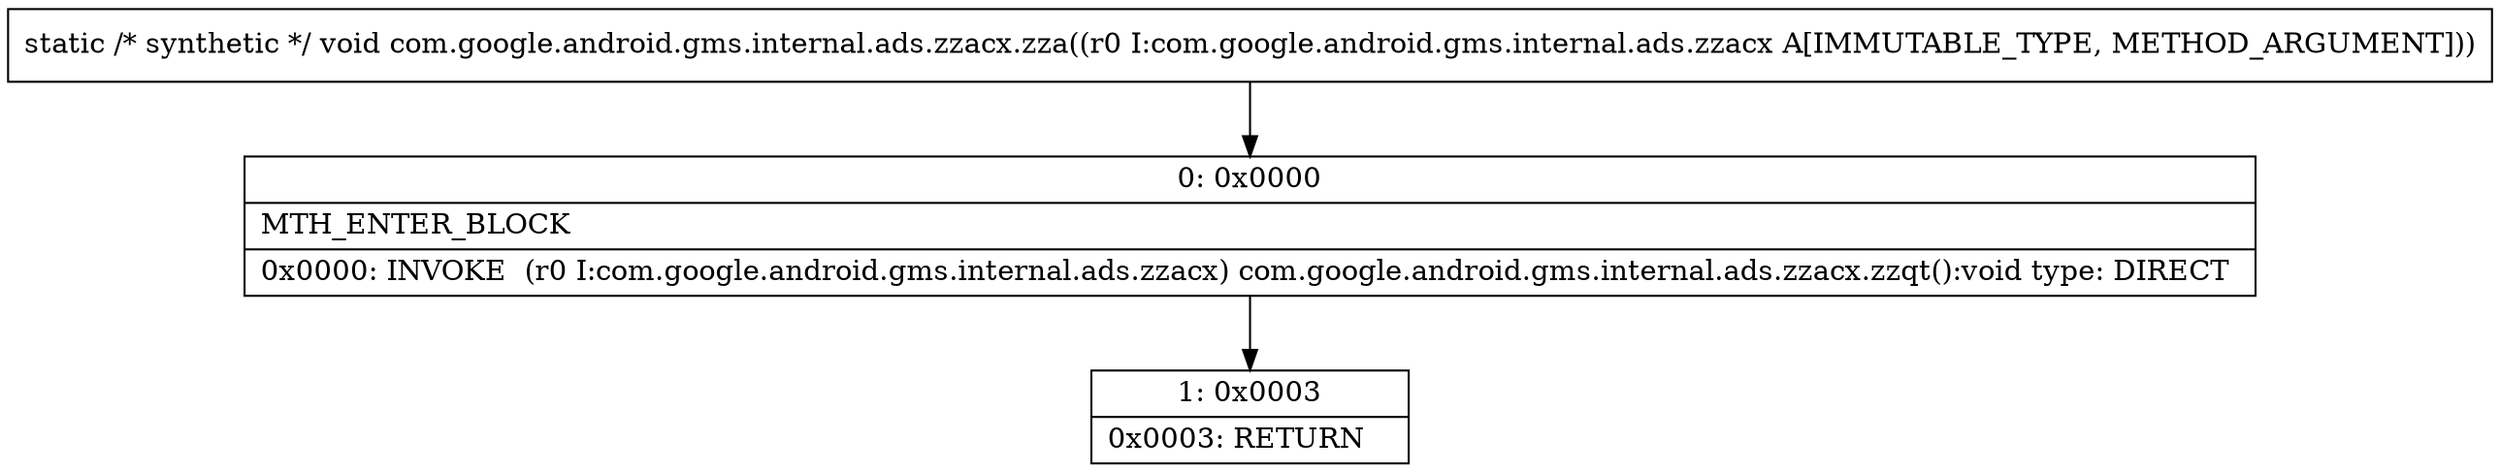 digraph "CFG forcom.google.android.gms.internal.ads.zzacx.zza(Lcom\/google\/android\/gms\/internal\/ads\/zzacx;)V" {
Node_0 [shape=record,label="{0\:\ 0x0000|MTH_ENTER_BLOCK\l|0x0000: INVOKE  (r0 I:com.google.android.gms.internal.ads.zzacx) com.google.android.gms.internal.ads.zzacx.zzqt():void type: DIRECT \l}"];
Node_1 [shape=record,label="{1\:\ 0x0003|0x0003: RETURN   \l}"];
MethodNode[shape=record,label="{static \/* synthetic *\/ void com.google.android.gms.internal.ads.zzacx.zza((r0 I:com.google.android.gms.internal.ads.zzacx A[IMMUTABLE_TYPE, METHOD_ARGUMENT])) }"];
MethodNode -> Node_0;
Node_0 -> Node_1;
}

